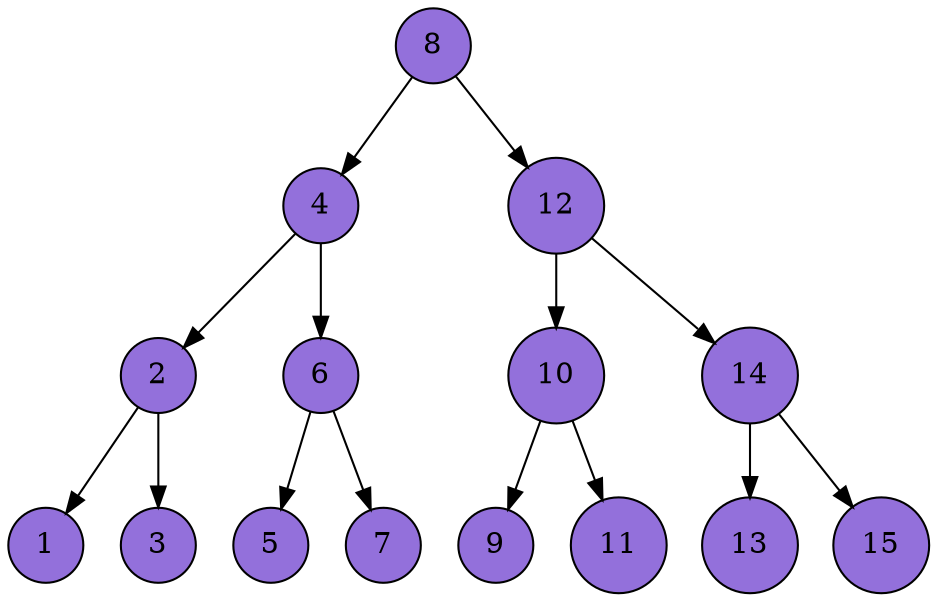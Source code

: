 digraph ArvoreBinaria {
node [shape=circle, style=filled, color=black, fillcolor="#9370DB"];
edge [color=black];
8 -> 4;
8 -> 12;
4 -> 2;
4 -> 6;
2 -> 1;
2 -> 3;
6 -> 5;
6 -> 7;
12 -> 10;
12 -> 14;
10 -> 9;
10 -> 11;
14 -> 13;
14 -> 15;
}
